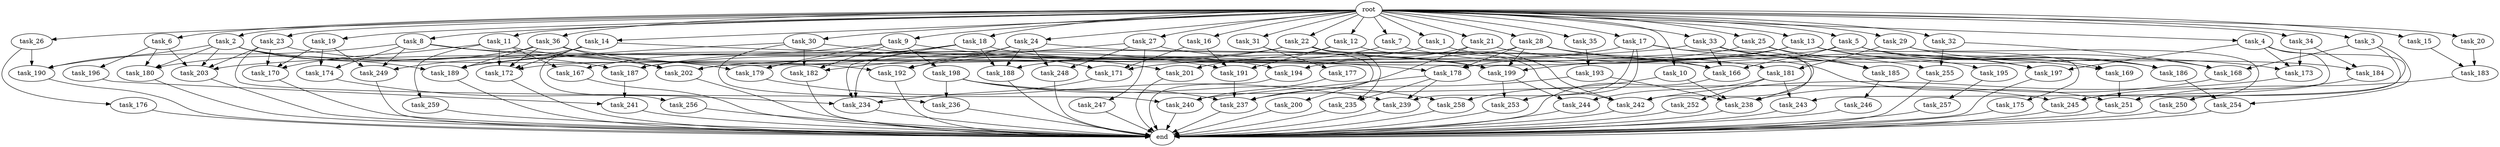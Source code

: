 digraph G {
  root [size="0.000000"];
  task_1 [size="102.400000"];
  task_2 [size="102.400000"];
  task_3 [size="102.400000"];
  task_4 [size="102.400000"];
  task_5 [size="102.400000"];
  task_6 [size="102.400000"];
  task_7 [size="102.400000"];
  task_8 [size="102.400000"];
  task_9 [size="102.400000"];
  task_10 [size="102.400000"];
  task_11 [size="102.400000"];
  task_12 [size="102.400000"];
  task_13 [size="102.400000"];
  task_14 [size="102.400000"];
  task_15 [size="102.400000"];
  task_16 [size="102.400000"];
  task_17 [size="102.400000"];
  task_18 [size="102.400000"];
  task_19 [size="102.400000"];
  task_20 [size="102.400000"];
  task_21 [size="102.400000"];
  task_22 [size="102.400000"];
  task_23 [size="102.400000"];
  task_24 [size="102.400000"];
  task_25 [size="102.400000"];
  task_26 [size="102.400000"];
  task_27 [size="102.400000"];
  task_28 [size="102.400000"];
  task_29 [size="102.400000"];
  task_30 [size="102.400000"];
  task_31 [size="102.400000"];
  task_32 [size="102.400000"];
  task_33 [size="102.400000"];
  task_34 [size="102.400000"];
  task_35 [size="102.400000"];
  task_36 [size="102.400000"];
  task_166 [size="31782757990.400002"];
  task_167 [size="6871947673.600000"];
  task_168 [size="138297946931.200012"];
  task_169 [size="6871947673.600000"];
  task_170 [size="103938208563.200012"];
  task_171 [size="86758339379.200012"];
  task_172 [size="18038862643.200001"];
  task_173 [size="155477816115.200012"];
  task_174 [size="73014444032.000000"];
  task_175 [size="69578470195.199997"];
  task_176 [size="69578470195.199997"];
  task_177 [size="3435973836.800000"];
  task_178 [size="14602888806.400002"];
  task_179 [size="87617332838.400009"];
  task_180 [size="142592914227.200012"];
  task_181 [size="11166914969.600000"];
  task_182 [size="24910810316.800003"];
  task_183 [size="38654705664.000000"];
  task_184 [size="58411555225.600006"];
  task_185 [size="11166914969.600000"];
  task_186 [size="42090679500.800003"];
  task_187 [size="115105123532.800003"];
  task_188 [size="131425999257.600006"];
  task_189 [size="156336809574.399994"];
  task_190 [size="181247619891.200012"];
  task_191 [size="37795712204.800003"];
  task_192 [size="103938208563.200012"];
  task_193 [size="85899345920.000000"];
  task_194 [size="127990025420.800003"];
  task_195 [size="3435973836.800000"];
  task_196 [size="69578470195.199997"];
  task_197 [size="186401580646.400024"];
  task_198 [size="3435973836.800000"];
  task_199 [size="122836064665.600006"];
  task_200 [size="3435973836.800000"];
  task_201 [size="6871947673.600000"];
  task_202 [size="111669149696.000000"];
  task_203 [size="230210247065.600006"];
  task_234 [size="122836064665.600006"];
  task_235 [size="34359738368.000000"];
  task_236 [size="21474836480.000000"];
  task_237 [size="156336809574.399994"];
  task_238 [size="140015933849.600006"];
  task_239 [size="97066260889.600006"];
  task_240 [size="76450417868.800003"];
  task_241 [size="100502234726.400009"];
  task_242 [size="86758339379.200012"];
  task_243 [size="52398601011.200005"];
  task_244 [size="63565515980.800003"];
  task_245 [size="29205777612.800003"];
  task_246 [size="42090679500.800003"];
  task_247 [size="7730941132.800000"];
  task_248 [size="11166914969.600000"];
  task_249 [size="80745385164.800003"];
  task_250 [size="30923764531.200001"];
  task_251 [size="248249109708.800018"];
  task_252 [size="21474836480.000000"];
  task_253 [size="49821620633.600006"];
  task_254 [size="116823110451.200012"];
  task_255 [size="73014444032.000000"];
  task_256 [size="7730941132.800000"];
  task_257 [size="42090679500.800003"];
  task_258 [size="77309411328.000000"];
  task_259 [size="3435973836.800000"];
  end [size="0.000000"];

  root -> task_1 [size="1.000000"];
  root -> task_2 [size="1.000000"];
  root -> task_3 [size="1.000000"];
  root -> task_4 [size="1.000000"];
  root -> task_5 [size="1.000000"];
  root -> task_6 [size="1.000000"];
  root -> task_7 [size="1.000000"];
  root -> task_8 [size="1.000000"];
  root -> task_9 [size="1.000000"];
  root -> task_10 [size="1.000000"];
  root -> task_11 [size="1.000000"];
  root -> task_12 [size="1.000000"];
  root -> task_13 [size="1.000000"];
  root -> task_14 [size="1.000000"];
  root -> task_15 [size="1.000000"];
  root -> task_16 [size="1.000000"];
  root -> task_17 [size="1.000000"];
  root -> task_18 [size="1.000000"];
  root -> task_19 [size="1.000000"];
  root -> task_20 [size="1.000000"];
  root -> task_21 [size="1.000000"];
  root -> task_22 [size="1.000000"];
  root -> task_23 [size="1.000000"];
  root -> task_24 [size="1.000000"];
  root -> task_25 [size="1.000000"];
  root -> task_26 [size="1.000000"];
  root -> task_27 [size="1.000000"];
  root -> task_28 [size="1.000000"];
  root -> task_29 [size="1.000000"];
  root -> task_30 [size="1.000000"];
  root -> task_31 [size="1.000000"];
  root -> task_32 [size="1.000000"];
  root -> task_33 [size="1.000000"];
  root -> task_34 [size="1.000000"];
  root -> task_35 [size="1.000000"];
  root -> task_36 [size="1.000000"];
  task_1 -> task_171 [size="411041792.000000"];
  task_1 -> task_255 [size="411041792.000000"];
  task_2 -> task_180 [size="679477248.000000"];
  task_2 -> task_187 [size="679477248.000000"];
  task_2 -> task_189 [size="679477248.000000"];
  task_2 -> task_190 [size="679477248.000000"];
  task_2 -> task_192 [size="679477248.000000"];
  task_2 -> task_203 [size="679477248.000000"];
  task_3 -> task_168 [size="838860800.000000"];
  task_3 -> task_251 [size="838860800.000000"];
  task_3 -> task_254 [size="838860800.000000"];
  task_4 -> task_173 [size="301989888.000000"];
  task_4 -> task_197 [size="301989888.000000"];
  task_4 -> task_243 [size="301989888.000000"];
  task_4 -> task_250 [size="301989888.000000"];
  task_5 -> task_166 [size="33554432.000000"];
  task_5 -> task_169 [size="33554432.000000"];
  task_5 -> task_172 [size="33554432.000000"];
  task_5 -> task_184 [size="33554432.000000"];
  task_5 -> task_186 [size="33554432.000000"];
  task_6 -> task_180 [size="679477248.000000"];
  task_6 -> task_196 [size="679477248.000000"];
  task_6 -> task_203 [size="679477248.000000"];
  task_7 -> task_188 [size="838860800.000000"];
  task_7 -> task_251 [size="838860800.000000"];
  task_8 -> task_174 [size="411041792.000000"];
  task_8 -> task_179 [size="411041792.000000"];
  task_8 -> task_190 [size="411041792.000000"];
  task_8 -> task_199 [size="411041792.000000"];
  task_8 -> task_249 [size="411041792.000000"];
  task_9 -> task_167 [size="33554432.000000"];
  task_9 -> task_179 [size="33554432.000000"];
  task_9 -> task_182 [size="33554432.000000"];
  task_9 -> task_198 [size="33554432.000000"];
  task_9 -> task_201 [size="33554432.000000"];
  task_10 -> task_238 [size="679477248.000000"];
  task_10 -> task_258 [size="679477248.000000"];
  task_11 -> task_166 [size="33554432.000000"];
  task_11 -> task_167 [size="33554432.000000"];
  task_11 -> task_170 [size="33554432.000000"];
  task_11 -> task_172 [size="33554432.000000"];
  task_11 -> task_259 [size="33554432.000000"];
  task_12 -> task_191 [size="33554432.000000"];
  task_12 -> task_201 [size="33554432.000000"];
  task_12 -> task_242 [size="33554432.000000"];
  task_13 -> task_173 [size="679477248.000000"];
  task_13 -> task_175 [size="679477248.000000"];
  task_13 -> task_189 [size="679477248.000000"];
  task_13 -> task_197 [size="679477248.000000"];
  task_13 -> task_199 [size="679477248.000000"];
  task_14 -> task_172 [size="75497472.000000"];
  task_14 -> task_178 [size="75497472.000000"];
  task_14 -> task_249 [size="75497472.000000"];
  task_14 -> task_256 [size="75497472.000000"];
  task_15 -> task_183 [size="301989888.000000"];
  task_16 -> task_171 [size="301989888.000000"];
  task_16 -> task_191 [size="301989888.000000"];
  task_17 -> task_185 [size="75497472.000000"];
  task_17 -> task_202 [size="75497472.000000"];
  task_17 -> task_238 [size="75497472.000000"];
  task_17 -> task_239 [size="75497472.000000"];
  task_17 -> task_253 [size="75497472.000000"];
  task_18 -> task_179 [size="411041792.000000"];
  task_18 -> task_187 [size="411041792.000000"];
  task_18 -> task_188 [size="411041792.000000"];
  task_18 -> task_194 [size="411041792.000000"];
  task_18 -> task_234 [size="411041792.000000"];
  task_19 -> task_170 [size="301989888.000000"];
  task_19 -> task_174 [size="301989888.000000"];
  task_19 -> task_249 [size="301989888.000000"];
  task_20 -> task_183 [size="75497472.000000"];
  task_21 -> task_194 [size="838860800.000000"];
  task_21 -> task_197 [size="838860800.000000"];
  task_21 -> task_237 [size="838860800.000000"];
  task_22 -> task_186 [size="301989888.000000"];
  task_22 -> task_192 [size="301989888.000000"];
  task_22 -> task_202 [size="301989888.000000"];
  task_22 -> task_235 [size="301989888.000000"];
  task_22 -> task_242 [size="301989888.000000"];
  task_23 -> task_170 [size="679477248.000000"];
  task_23 -> task_202 [size="679477248.000000"];
  task_23 -> task_203 [size="679477248.000000"];
  task_23 -> task_240 [size="679477248.000000"];
  task_24 -> task_181 [size="33554432.000000"];
  task_24 -> task_188 [size="33554432.000000"];
  task_24 -> task_192 [size="33554432.000000"];
  task_24 -> task_234 [size="33554432.000000"];
  task_24 -> task_248 [size="33554432.000000"];
  task_25 -> task_178 [size="33554432.000000"];
  task_25 -> task_185 [size="33554432.000000"];
  task_25 -> task_195 [size="33554432.000000"];
  task_26 -> task_176 [size="679477248.000000"];
  task_26 -> task_190 [size="679477248.000000"];
  task_27 -> task_182 [size="75497472.000000"];
  task_27 -> task_199 [size="75497472.000000"];
  task_27 -> task_247 [size="75497472.000000"];
  task_27 -> task_248 [size="75497472.000000"];
  task_28 -> task_166 [size="33554432.000000"];
  task_28 -> task_169 [size="33554432.000000"];
  task_28 -> task_178 [size="33554432.000000"];
  task_28 -> task_187 [size="33554432.000000"];
  task_28 -> task_199 [size="33554432.000000"];
  task_29 -> task_181 [size="75497472.000000"];
  task_29 -> task_186 [size="75497472.000000"];
  task_29 -> task_245 [size="75497472.000000"];
  task_30 -> task_171 [size="134217728.000000"];
  task_30 -> task_182 [size="134217728.000000"];
  task_30 -> task_189 [size="134217728.000000"];
  task_30 -> task_236 [size="134217728.000000"];
  task_31 -> task_177 [size="33554432.000000"];
  task_31 -> task_200 [size="33554432.000000"];
  task_32 -> task_168 [size="301989888.000000"];
  task_32 -> task_255 [size="301989888.000000"];
  task_33 -> task_166 [size="209715200.000000"];
  task_33 -> task_168 [size="209715200.000000"];
  task_33 -> task_203 [size="209715200.000000"];
  task_33 -> task_242 [size="209715200.000000"];
  task_34 -> task_173 [size="536870912.000000"];
  task_34 -> task_184 [size="536870912.000000"];
  task_35 -> task_193 [size="838860800.000000"];
  task_36 -> task_172 [size="33554432.000000"];
  task_36 -> task_180 [size="33554432.000000"];
  task_36 -> task_189 [size="33554432.000000"];
  task_36 -> task_191 [size="33554432.000000"];
  task_36 -> task_202 [size="33554432.000000"];
  task_166 -> end [size="1.000000"];
  task_167 -> end [size="1.000000"];
  task_168 -> task_238 [size="75497472.000000"];
  task_169 -> task_251 [size="209715200.000000"];
  task_170 -> end [size="1.000000"];
  task_171 -> task_234 [size="75497472.000000"];
  task_172 -> end [size="1.000000"];
  task_173 -> task_242 [size="301989888.000000"];
  task_174 -> task_234 [size="679477248.000000"];
  task_175 -> end [size="1.000000"];
  task_176 -> end [size="1.000000"];
  task_177 -> task_240 [size="33554432.000000"];
  task_178 -> task_235 [size="33554432.000000"];
  task_178 -> task_239 [size="33554432.000000"];
  task_178 -> task_240 [size="33554432.000000"];
  task_179 -> task_239 [size="838860800.000000"];
  task_180 -> end [size="1.000000"];
  task_181 -> task_243 [size="209715200.000000"];
  task_181 -> task_244 [size="209715200.000000"];
  task_181 -> task_252 [size="209715200.000000"];
  task_182 -> end [size="1.000000"];
  task_183 -> task_251 [size="536870912.000000"];
  task_184 -> task_245 [size="134217728.000000"];
  task_185 -> task_246 [size="411041792.000000"];
  task_186 -> task_254 [size="301989888.000000"];
  task_187 -> task_241 [size="301989888.000000"];
  task_188 -> end [size="1.000000"];
  task_189 -> end [size="1.000000"];
  task_190 -> end [size="1.000000"];
  task_191 -> task_237 [size="75497472.000000"];
  task_192 -> end [size="1.000000"];
  task_193 -> task_237 [size="536870912.000000"];
  task_193 -> task_238 [size="536870912.000000"];
  task_194 -> end [size="1.000000"];
  task_195 -> task_257 [size="411041792.000000"];
  task_196 -> task_241 [size="679477248.000000"];
  task_197 -> end [size="1.000000"];
  task_198 -> task_236 [size="75497472.000000"];
  task_198 -> task_237 [size="75497472.000000"];
  task_198 -> task_245 [size="75497472.000000"];
  task_198 -> task_258 [size="75497472.000000"];
  task_199 -> task_244 [size="411041792.000000"];
  task_199 -> task_253 [size="411041792.000000"];
  task_200 -> end [size="1.000000"];
  task_201 -> end [size="1.000000"];
  task_202 -> end [size="1.000000"];
  task_203 -> end [size="1.000000"];
  task_234 -> end [size="1.000000"];
  task_235 -> end [size="1.000000"];
  task_236 -> end [size="1.000000"];
  task_237 -> end [size="1.000000"];
  task_238 -> end [size="1.000000"];
  task_239 -> end [size="1.000000"];
  task_240 -> end [size="1.000000"];
  task_241 -> end [size="1.000000"];
  task_242 -> end [size="1.000000"];
  task_243 -> end [size="1.000000"];
  task_244 -> end [size="1.000000"];
  task_245 -> end [size="1.000000"];
  task_246 -> end [size="1.000000"];
  task_247 -> end [size="1.000000"];
  task_248 -> end [size="1.000000"];
  task_249 -> end [size="1.000000"];
  task_250 -> end [size="1.000000"];
  task_251 -> end [size="1.000000"];
  task_252 -> end [size="1.000000"];
  task_253 -> end [size="1.000000"];
  task_254 -> end [size="1.000000"];
  task_255 -> end [size="1.000000"];
  task_256 -> end [size="1.000000"];
  task_257 -> end [size="1.000000"];
  task_258 -> end [size="1.000000"];
  task_259 -> end [size="1.000000"];
}
